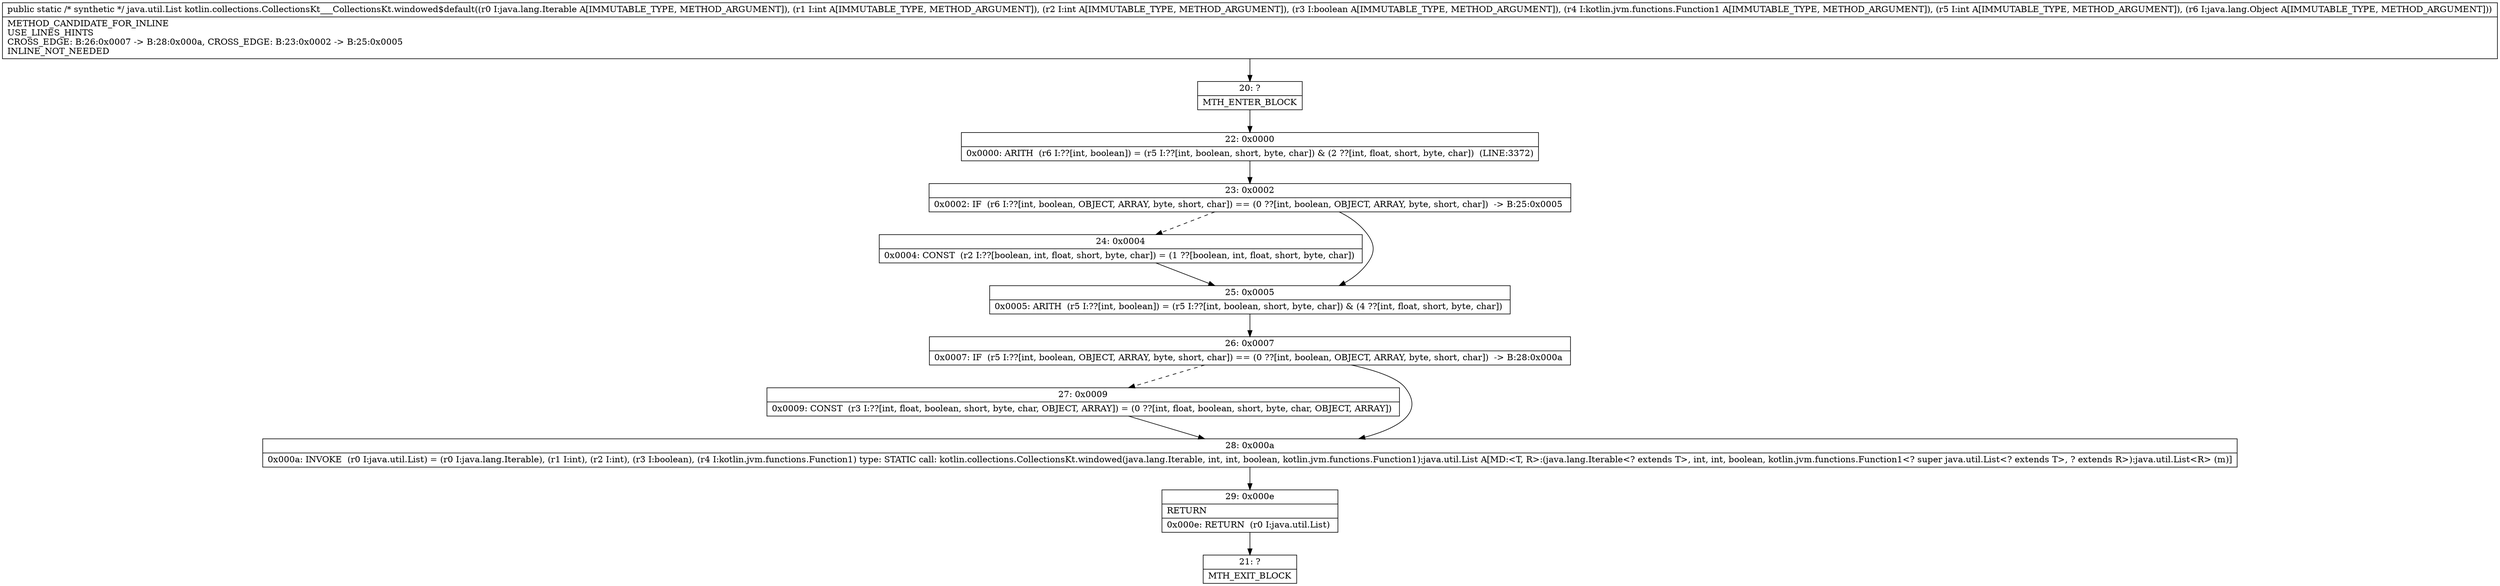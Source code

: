digraph "CFG forkotlin.collections.CollectionsKt___CollectionsKt.windowed$default(Ljava\/lang\/Iterable;IIZLkotlin\/jvm\/functions\/Function1;ILjava\/lang\/Object;)Ljava\/util\/List;" {
Node_20 [shape=record,label="{20\:\ ?|MTH_ENTER_BLOCK\l}"];
Node_22 [shape=record,label="{22\:\ 0x0000|0x0000: ARITH  (r6 I:??[int, boolean]) = (r5 I:??[int, boolean, short, byte, char]) & (2 ??[int, float, short, byte, char])  (LINE:3372)\l}"];
Node_23 [shape=record,label="{23\:\ 0x0002|0x0002: IF  (r6 I:??[int, boolean, OBJECT, ARRAY, byte, short, char]) == (0 ??[int, boolean, OBJECT, ARRAY, byte, short, char])  \-\> B:25:0x0005 \l}"];
Node_24 [shape=record,label="{24\:\ 0x0004|0x0004: CONST  (r2 I:??[boolean, int, float, short, byte, char]) = (1 ??[boolean, int, float, short, byte, char]) \l}"];
Node_25 [shape=record,label="{25\:\ 0x0005|0x0005: ARITH  (r5 I:??[int, boolean]) = (r5 I:??[int, boolean, short, byte, char]) & (4 ??[int, float, short, byte, char]) \l}"];
Node_26 [shape=record,label="{26\:\ 0x0007|0x0007: IF  (r5 I:??[int, boolean, OBJECT, ARRAY, byte, short, char]) == (0 ??[int, boolean, OBJECT, ARRAY, byte, short, char])  \-\> B:28:0x000a \l}"];
Node_27 [shape=record,label="{27\:\ 0x0009|0x0009: CONST  (r3 I:??[int, float, boolean, short, byte, char, OBJECT, ARRAY]) = (0 ??[int, float, boolean, short, byte, char, OBJECT, ARRAY]) \l}"];
Node_28 [shape=record,label="{28\:\ 0x000a|0x000a: INVOKE  (r0 I:java.util.List) = (r0 I:java.lang.Iterable), (r1 I:int), (r2 I:int), (r3 I:boolean), (r4 I:kotlin.jvm.functions.Function1) type: STATIC call: kotlin.collections.CollectionsKt.windowed(java.lang.Iterable, int, int, boolean, kotlin.jvm.functions.Function1):java.util.List A[MD:\<T, R\>:(java.lang.Iterable\<? extends T\>, int, int, boolean, kotlin.jvm.functions.Function1\<? super java.util.List\<? extends T\>, ? extends R\>):java.util.List\<R\> (m)]\l}"];
Node_29 [shape=record,label="{29\:\ 0x000e|RETURN\l|0x000e: RETURN  (r0 I:java.util.List) \l}"];
Node_21 [shape=record,label="{21\:\ ?|MTH_EXIT_BLOCK\l}"];
MethodNode[shape=record,label="{public static \/* synthetic *\/ java.util.List kotlin.collections.CollectionsKt___CollectionsKt.windowed$default((r0 I:java.lang.Iterable A[IMMUTABLE_TYPE, METHOD_ARGUMENT]), (r1 I:int A[IMMUTABLE_TYPE, METHOD_ARGUMENT]), (r2 I:int A[IMMUTABLE_TYPE, METHOD_ARGUMENT]), (r3 I:boolean A[IMMUTABLE_TYPE, METHOD_ARGUMENT]), (r4 I:kotlin.jvm.functions.Function1 A[IMMUTABLE_TYPE, METHOD_ARGUMENT]), (r5 I:int A[IMMUTABLE_TYPE, METHOD_ARGUMENT]), (r6 I:java.lang.Object A[IMMUTABLE_TYPE, METHOD_ARGUMENT]))  | METHOD_CANDIDATE_FOR_INLINE\lUSE_LINES_HINTS\lCROSS_EDGE: B:26:0x0007 \-\> B:28:0x000a, CROSS_EDGE: B:23:0x0002 \-\> B:25:0x0005\lINLINE_NOT_NEEDED\l}"];
MethodNode -> Node_20;Node_20 -> Node_22;
Node_22 -> Node_23;
Node_23 -> Node_24[style=dashed];
Node_23 -> Node_25;
Node_24 -> Node_25;
Node_25 -> Node_26;
Node_26 -> Node_27[style=dashed];
Node_26 -> Node_28;
Node_27 -> Node_28;
Node_28 -> Node_29;
Node_29 -> Node_21;
}


